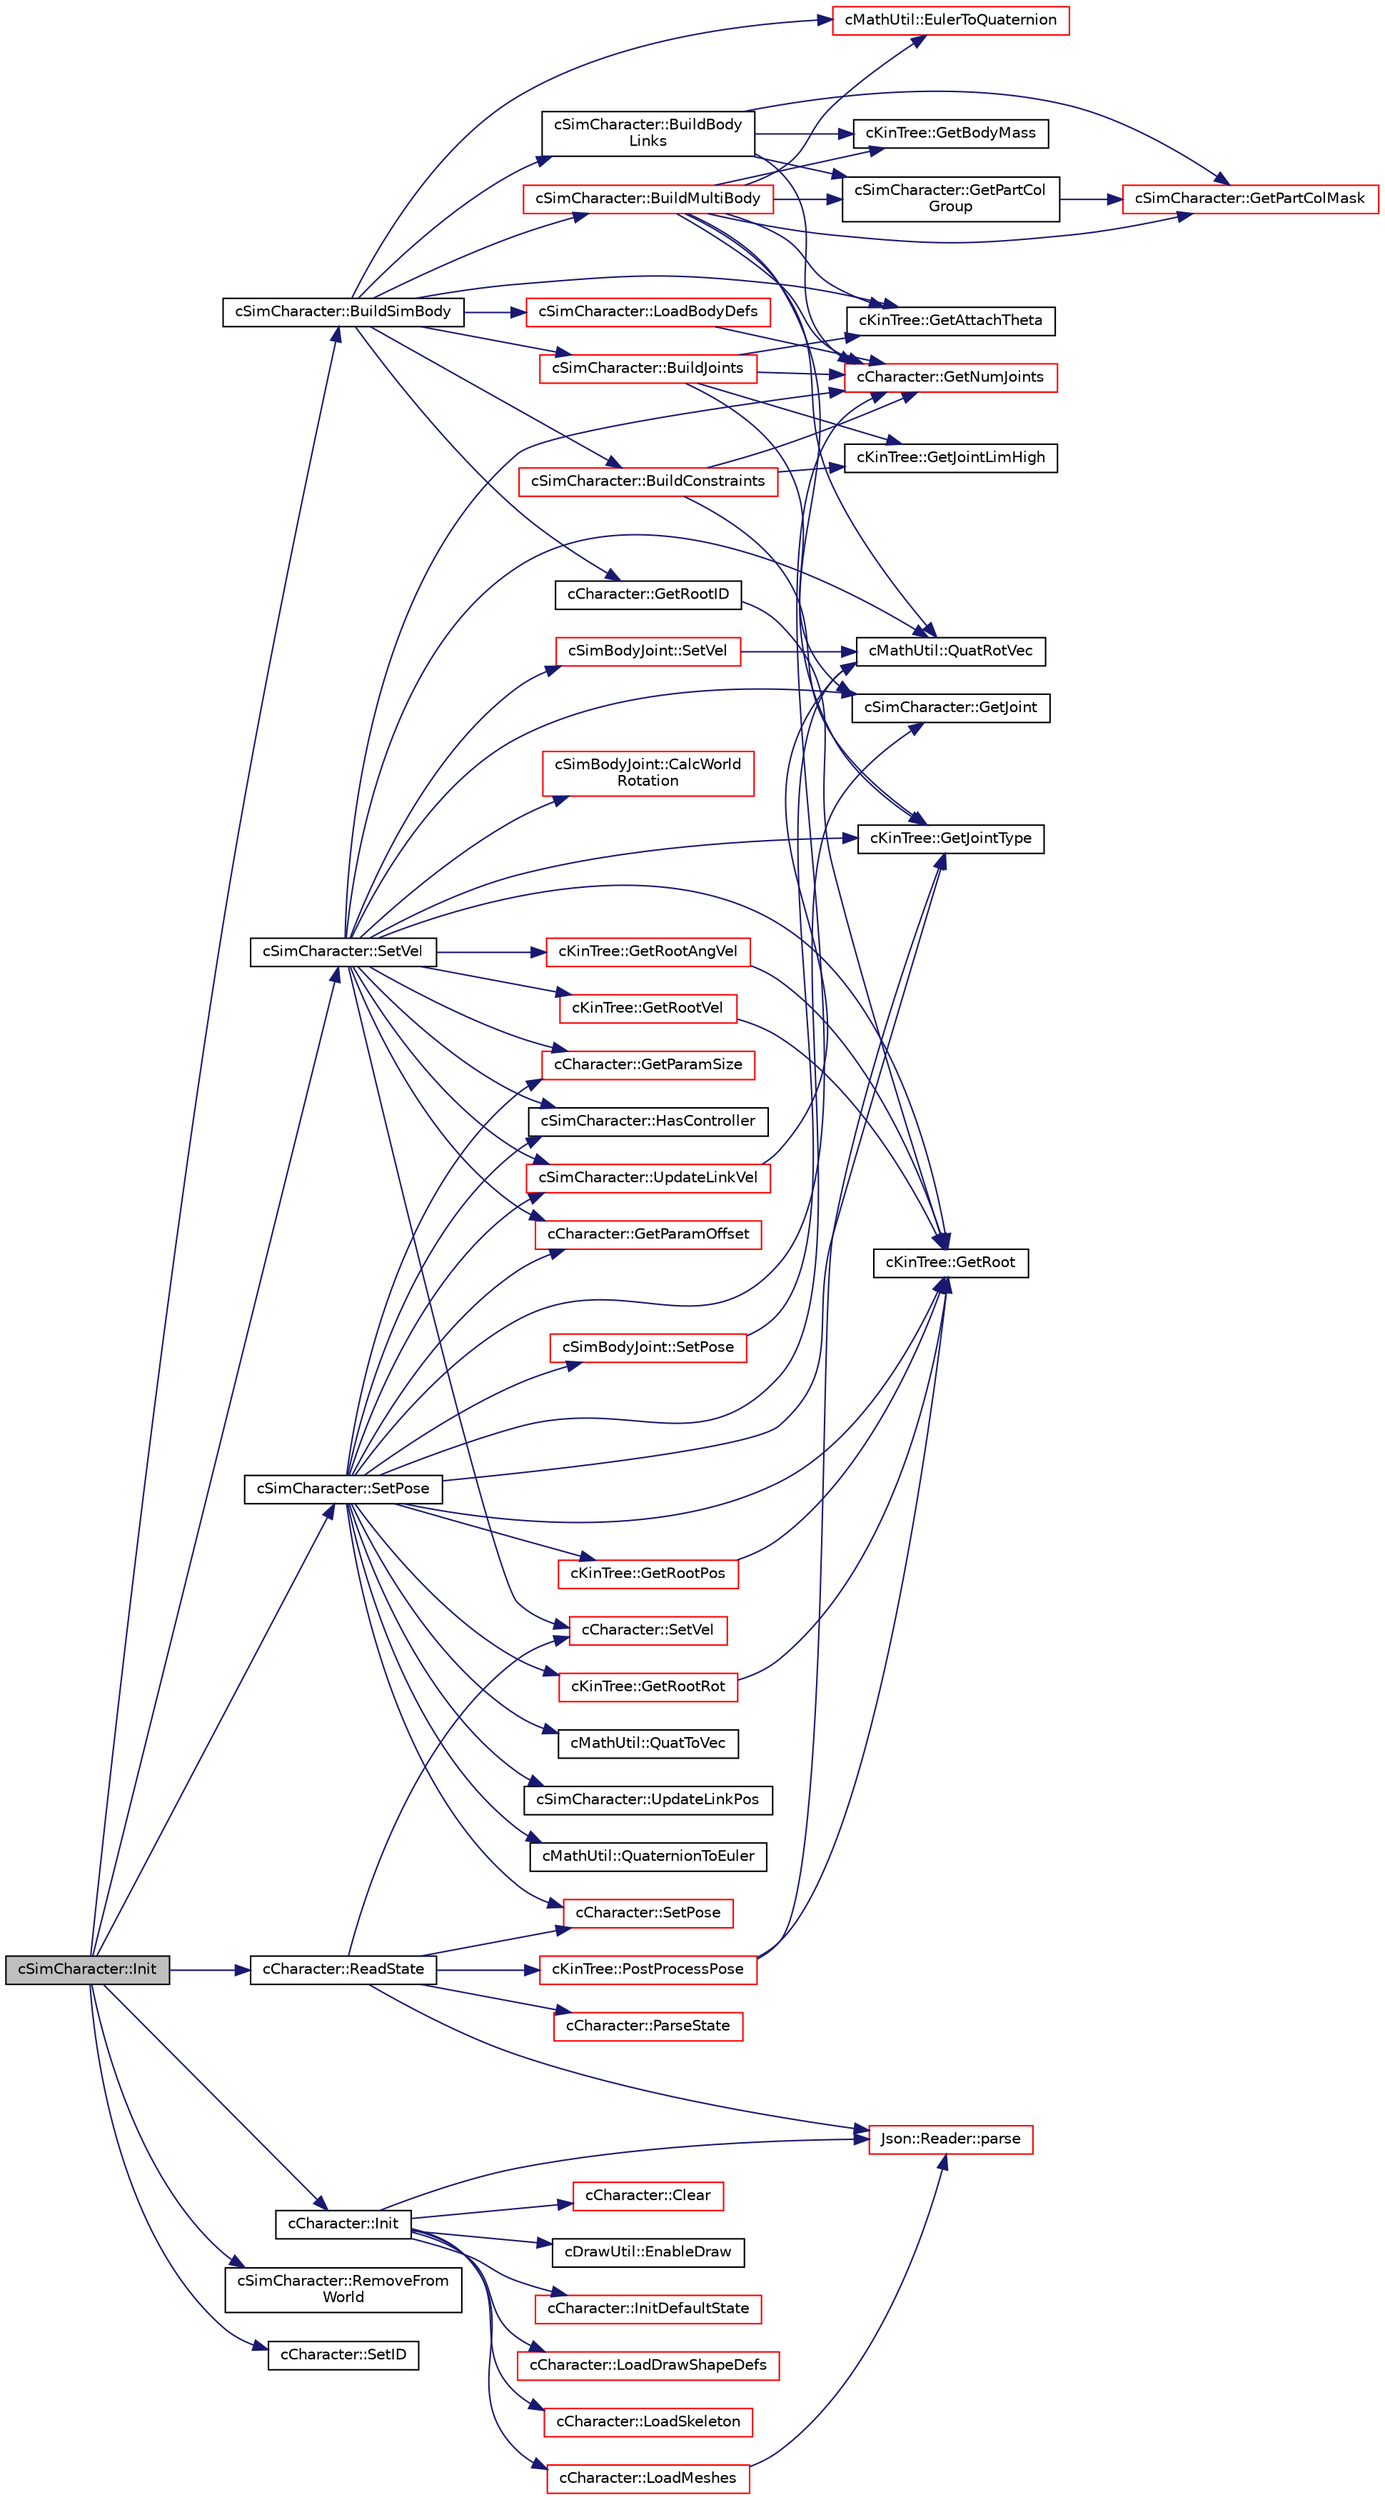 digraph "cSimCharacter::Init"
{
 // LATEX_PDF_SIZE
  edge [fontname="Helvetica",fontsize="10",labelfontname="Helvetica",labelfontsize="10"];
  node [fontname="Helvetica",fontsize="10",shape=record];
  rankdir="LR";
  Node1 [label="cSimCharacter::Init",height=0.2,width=0.4,color="black", fillcolor="grey75", style="filled", fontcolor="black",tooltip=" "];
  Node1 -> Node2 [color="midnightblue",fontsize="10",style="solid",fontname="Helvetica"];
  Node2 [label="cSimCharacter::BuildSimBody",height=0.2,width=0.4,color="black", fillcolor="white", style="filled",URL="$classc_sim_character.html#a3cca4d62a0b31a5da8268cebdd7ddc23",tooltip=" "];
  Node2 -> Node3 [color="midnightblue",fontsize="10",style="solid",fontname="Helvetica"];
  Node3 [label="cSimCharacter::BuildBody\lLinks",height=0.2,width=0.4,color="black", fillcolor="white", style="filled",URL="$classc_sim_character.html#a8cf96cfff147d946811052fa7a3a50b3",tooltip=" "];
  Node3 -> Node4 [color="midnightblue",fontsize="10",style="solid",fontname="Helvetica"];
  Node4 [label="cKinTree::GetBodyMass",height=0.2,width=0.4,color="black", fillcolor="white", style="filled",URL="$classc_kin_tree.html#aafa34863e8f83e270ec84d1e8dd4028a",tooltip=" "];
  Node3 -> Node5 [color="midnightblue",fontsize="10",style="solid",fontname="Helvetica"];
  Node5 [label="cCharacter::GetNumJoints",height=0.2,width=0.4,color="red", fillcolor="white", style="filled",URL="$classc_character.html#a0c72f03cec78cc23a9376db72f2f3e9c",tooltip=" "];
  Node3 -> Node7 [color="midnightblue",fontsize="10",style="solid",fontname="Helvetica"];
  Node7 [label="cSimCharacter::GetPartCol\lGroup",height=0.2,width=0.4,color="black", fillcolor="white", style="filled",URL="$classc_sim_character.html#a503cda68a63901a91e2d995a881146e9",tooltip=" "];
  Node7 -> Node8 [color="midnightblue",fontsize="10",style="solid",fontname="Helvetica"];
  Node8 [label="cSimCharacter::GetPartColMask",height=0.2,width=0.4,color="red", fillcolor="white", style="filled",URL="$classc_sim_character.html#ab93252738325432807813194996f0835",tooltip=" "];
  Node3 -> Node8 [color="midnightblue",fontsize="10",style="solid",fontname="Helvetica"];
  Node2 -> Node10 [color="midnightblue",fontsize="10",style="solid",fontname="Helvetica"];
  Node10 [label="cSimCharacter::BuildConstraints",height=0.2,width=0.4,color="red", fillcolor="white", style="filled",URL="$classc_sim_character.html#a07a564dac2923914e6144dedb2cef8af",tooltip=" "];
  Node10 -> Node11 [color="midnightblue",fontsize="10",style="solid",fontname="Helvetica"];
  Node11 [label="cKinTree::GetJointLimHigh",height=0.2,width=0.4,color="black", fillcolor="white", style="filled",URL="$classc_kin_tree.html#ad096140b0c85147afb307c16f2dcd054",tooltip=" "];
  Node10 -> Node13 [color="midnightblue",fontsize="10",style="solid",fontname="Helvetica"];
  Node13 [label="cKinTree::GetJointType",height=0.2,width=0.4,color="black", fillcolor="white", style="filled",URL="$classc_kin_tree.html#a891d52af51a7a1bced694634c2f70ee9",tooltip=" "];
  Node10 -> Node5 [color="midnightblue",fontsize="10",style="solid",fontname="Helvetica"];
  Node2 -> Node14 [color="midnightblue",fontsize="10",style="solid",fontname="Helvetica"];
  Node14 [label="cSimCharacter::BuildJoints",height=0.2,width=0.4,color="red", fillcolor="white", style="filled",URL="$classc_sim_character.html#ac3026fc1dac59be3aa9ac534a82b7ade",tooltip=" "];
  Node14 -> Node16 [color="midnightblue",fontsize="10",style="solid",fontname="Helvetica"];
  Node16 [label="cKinTree::GetAttachTheta",height=0.2,width=0.4,color="black", fillcolor="white", style="filled",URL="$classc_kin_tree.html#aa52afd14c24afbdca486bd83d21c7353",tooltip=" "];
  Node14 -> Node21 [color="midnightblue",fontsize="10",style="solid",fontname="Helvetica"];
  Node21 [label="cSimCharacter::GetJoint",height=0.2,width=0.4,color="black", fillcolor="white", style="filled",URL="$classc_sim_character.html#aa0a30cfb05967fad8b59dd9adfa6f23a",tooltip=" "];
  Node14 -> Node11 [color="midnightblue",fontsize="10",style="solid",fontname="Helvetica"];
  Node14 -> Node5 [color="midnightblue",fontsize="10",style="solid",fontname="Helvetica"];
  Node2 -> Node38 [color="midnightblue",fontsize="10",style="solid",fontname="Helvetica"];
  Node38 [label="cSimCharacter::BuildMultiBody",height=0.2,width=0.4,color="red", fillcolor="white", style="filled",URL="$classc_sim_character.html#a6a66eac5718b437270cc835d42e56002",tooltip=" "];
  Node38 -> Node40 [color="midnightblue",fontsize="10",style="solid",fontname="Helvetica"];
  Node40 [label="cMathUtil::EulerToQuaternion",height=0.2,width=0.4,color="red", fillcolor="white", style="filled",URL="$classc_math_util.html#af755047dfddaa55088cbf6bc2bf02327",tooltip=" "];
  Node38 -> Node16 [color="midnightblue",fontsize="10",style="solid",fontname="Helvetica"];
  Node38 -> Node4 [color="midnightblue",fontsize="10",style="solid",fontname="Helvetica"];
  Node38 -> Node13 [color="midnightblue",fontsize="10",style="solid",fontname="Helvetica"];
  Node38 -> Node5 [color="midnightblue",fontsize="10",style="solid",fontname="Helvetica"];
  Node38 -> Node7 [color="midnightblue",fontsize="10",style="solid",fontname="Helvetica"];
  Node38 -> Node8 [color="midnightblue",fontsize="10",style="solid",fontname="Helvetica"];
  Node38 -> Node49 [color="midnightblue",fontsize="10",style="solid",fontname="Helvetica"];
  Node49 [label="cMathUtil::QuatRotVec",height=0.2,width=0.4,color="black", fillcolor="white", style="filled",URL="$classc_math_util.html#a3a0496ade762f12172414c797da44402",tooltip=" "];
  Node2 -> Node40 [color="midnightblue",fontsize="10",style="solid",fontname="Helvetica"];
  Node2 -> Node16 [color="midnightblue",fontsize="10",style="solid",fontname="Helvetica"];
  Node2 -> Node45 [color="midnightblue",fontsize="10",style="solid",fontname="Helvetica"];
  Node45 [label="cCharacter::GetRootID",height=0.2,width=0.4,color="black", fillcolor="white", style="filled",URL="$classc_character.html#a07649022cce07611b977b355f14d489f",tooltip=" "];
  Node45 -> Node46 [color="midnightblue",fontsize="10",style="solid",fontname="Helvetica"];
  Node46 [label="cKinTree::GetRoot",height=0.2,width=0.4,color="black", fillcolor="white", style="filled",URL="$classc_kin_tree.html#a81b9799b03d32762ac820eb0886f369c",tooltip=" "];
  Node2 -> Node50 [color="midnightblue",fontsize="10",style="solid",fontname="Helvetica"];
  Node50 [label="cSimCharacter::LoadBodyDefs",height=0.2,width=0.4,color="red", fillcolor="white", style="filled",URL="$classc_sim_character.html#af84cbb564d21555bda24dc6549ec64af",tooltip=" "];
  Node50 -> Node5 [color="midnightblue",fontsize="10",style="solid",fontname="Helvetica"];
  Node1 -> Node67 [color="midnightblue",fontsize="10",style="solid",fontname="Helvetica"];
  Node67 [label="cCharacter::Init",height=0.2,width=0.4,color="black", fillcolor="white", style="filled",URL="$classc_character.html#a94e3699c072884e614eb79659fe4f5ae",tooltip=" "];
  Node67 -> Node68 [color="midnightblue",fontsize="10",style="solid",fontname="Helvetica"];
  Node68 [label="cCharacter::Clear",height=0.2,width=0.4,color="red", fillcolor="white", style="filled",URL="$classc_character.html#a2d926f76d5f26771bfb2c33d8b5b09a0",tooltip=" "];
  Node67 -> Node70 [color="midnightblue",fontsize="10",style="solid",fontname="Helvetica"];
  Node70 [label="cDrawUtil::EnableDraw",height=0.2,width=0.4,color="black", fillcolor="white", style="filled",URL="$classc_draw_util.html#a9c46b44c98fb736be0805296de467121",tooltip=" "];
  Node67 -> Node71 [color="midnightblue",fontsize="10",style="solid",fontname="Helvetica"];
  Node71 [label="cCharacter::InitDefaultState",height=0.2,width=0.4,color="red", fillcolor="white", style="filled",URL="$classc_character.html#a9d03c44abd7bdd3cb036adaecf02176e",tooltip=" "];
  Node67 -> Node92 [color="midnightblue",fontsize="10",style="solid",fontname="Helvetica"];
  Node92 [label="cCharacter::LoadDrawShapeDefs",height=0.2,width=0.4,color="red", fillcolor="white", style="filled",URL="$classc_character.html#ad3130da4863c1db72fab3360eeeb7aa9",tooltip=" "];
  Node67 -> Node96 [color="midnightblue",fontsize="10",style="solid",fontname="Helvetica"];
  Node96 [label="cCharacter::LoadMeshes",height=0.2,width=0.4,color="red", fillcolor="white", style="filled",URL="$classc_character.html#a87a7bc47dfe79e5890276319c9a51cb5",tooltip=" "];
  Node96 -> Node55 [color="midnightblue",fontsize="10",style="solid",fontname="Helvetica"];
  Node55 [label="Json::Reader::parse",height=0.2,width=0.4,color="red", fillcolor="white", style="filled",URL="$class_json_1_1_reader.html#af1da6c976ad1e96c742804c3853eef94",tooltip="Read a Value from a JSON document."];
  Node67 -> Node100 [color="midnightblue",fontsize="10",style="solid",fontname="Helvetica"];
  Node100 [label="cCharacter::LoadSkeleton",height=0.2,width=0.4,color="red", fillcolor="white", style="filled",URL="$classc_character.html#a81d3dcc0923d44bdfa4e829302031f61",tooltip=" "];
  Node67 -> Node55 [color="midnightblue",fontsize="10",style="solid",fontname="Helvetica"];
  Node1 -> Node107 [color="midnightblue",fontsize="10",style="solid",fontname="Helvetica"];
  Node107 [label="cCharacter::ReadState",height=0.2,width=0.4,color="black", fillcolor="white", style="filled",URL="$classc_character.html#af0d9a80d3f94438247f93c7ac9a5b0bb",tooltip=" "];
  Node107 -> Node55 [color="midnightblue",fontsize="10",style="solid",fontname="Helvetica"];
  Node107 -> Node108 [color="midnightblue",fontsize="10",style="solid",fontname="Helvetica"];
  Node108 [label="cCharacter::ParseState",height=0.2,width=0.4,color="red", fillcolor="white", style="filled",URL="$classc_character.html#a5f1937601607763914251e20311afc03",tooltip=" "];
  Node107 -> Node111 [color="midnightblue",fontsize="10",style="solid",fontname="Helvetica"];
  Node111 [label="cKinTree::PostProcessPose",height=0.2,width=0.4,color="red", fillcolor="white", style="filled",URL="$classc_kin_tree.html#a5c432a278fae28a5a27cf5285deb57b7",tooltip=" "];
  Node111 -> Node13 [color="midnightblue",fontsize="10",style="solid",fontname="Helvetica"];
  Node111 -> Node46 [color="midnightblue",fontsize="10",style="solid",fontname="Helvetica"];
  Node107 -> Node112 [color="midnightblue",fontsize="10",style="solid",fontname="Helvetica"];
  Node112 [label="cCharacter::SetPose",height=0.2,width=0.4,color="red", fillcolor="white", style="filled",URL="$classc_character.html#a9bf4292e356a20cad67949e961244cab",tooltip=" "];
  Node107 -> Node113 [color="midnightblue",fontsize="10",style="solid",fontname="Helvetica"];
  Node113 [label="cCharacter::SetVel",height=0.2,width=0.4,color="red", fillcolor="white", style="filled",URL="$classc_character.html#ade58ddd1eaf1dae9f230a595e5a5cccc",tooltip=" "];
  Node1 -> Node114 [color="midnightblue",fontsize="10",style="solid",fontname="Helvetica"];
  Node114 [label="cSimCharacter::RemoveFrom\lWorld",height=0.2,width=0.4,color="black", fillcolor="white", style="filled",URL="$classc_sim_character.html#a9c9e4d8cb1811b175d0ac0407da7139b",tooltip=" "];
  Node1 -> Node115 [color="midnightblue",fontsize="10",style="solid",fontname="Helvetica"];
  Node115 [label="cCharacter::SetID",height=0.2,width=0.4,color="black", fillcolor="white", style="filled",URL="$classc_character.html#a32285a13c175c74db59ee2d6352a93f3",tooltip=" "];
  Node1 -> Node116 [color="midnightblue",fontsize="10",style="solid",fontname="Helvetica"];
  Node116 [label="cSimCharacter::SetPose",height=0.2,width=0.4,color="black", fillcolor="white", style="filled",URL="$classc_sim_character.html#af90f9cd7b45cb9f6ea3635bfa562675d",tooltip=" "];
  Node116 -> Node21 [color="midnightblue",fontsize="10",style="solid",fontname="Helvetica"];
  Node116 -> Node13 [color="midnightblue",fontsize="10",style="solid",fontname="Helvetica"];
  Node116 -> Node5 [color="midnightblue",fontsize="10",style="solid",fontname="Helvetica"];
  Node116 -> Node117 [color="midnightblue",fontsize="10",style="solid",fontname="Helvetica"];
  Node117 [label="cCharacter::GetParamOffset",height=0.2,width=0.4,color="red", fillcolor="white", style="filled",URL="$classc_character.html#a35607d7b28def062e62358ba1b1d4dcc",tooltip=" "];
  Node116 -> Node118 [color="midnightblue",fontsize="10",style="solid",fontname="Helvetica"];
  Node118 [label="cCharacter::GetParamSize",height=0.2,width=0.4,color="red", fillcolor="white", style="filled",URL="$classc_character.html#af612e6c951b84e172a802824390f37c4",tooltip=" "];
  Node116 -> Node46 [color="midnightblue",fontsize="10",style="solid",fontname="Helvetica"];
  Node116 -> Node119 [color="midnightblue",fontsize="10",style="solid",fontname="Helvetica"];
  Node119 [label="cKinTree::GetRootPos",height=0.2,width=0.4,color="red", fillcolor="white", style="filled",URL="$classc_kin_tree.html#af64ed1799d144a87342b473fdc46ec73",tooltip=" "];
  Node119 -> Node46 [color="midnightblue",fontsize="10",style="solid",fontname="Helvetica"];
  Node116 -> Node120 [color="midnightblue",fontsize="10",style="solid",fontname="Helvetica"];
  Node120 [label="cKinTree::GetRootRot",height=0.2,width=0.4,color="red", fillcolor="white", style="filled",URL="$classc_kin_tree.html#a2a021db5d70df4fc749693908b4673ae",tooltip=" "];
  Node120 -> Node46 [color="midnightblue",fontsize="10",style="solid",fontname="Helvetica"];
  Node116 -> Node122 [color="midnightblue",fontsize="10",style="solid",fontname="Helvetica"];
  Node122 [label="cSimCharacter::HasController",height=0.2,width=0.4,color="black", fillcolor="white", style="filled",URL="$classc_sim_character.html#a4508e026f28688cf704945dfe51050ce",tooltip=" "];
  Node116 -> Node123 [color="midnightblue",fontsize="10",style="solid",fontname="Helvetica"];
  Node123 [label="cMathUtil::QuaternionToEuler",height=0.2,width=0.4,color="black", fillcolor="white", style="filled",URL="$classc_math_util.html#a22700cff2876781e935a9111ff6b04e2",tooltip=" "];
  Node116 -> Node124 [color="midnightblue",fontsize="10",style="solid",fontname="Helvetica"];
  Node124 [label="cMathUtil::QuatToVec",height=0.2,width=0.4,color="black", fillcolor="white", style="filled",URL="$classc_math_util.html#a703bd693dac0d20b433690577d9a8dcc",tooltip=" "];
  Node116 -> Node112 [color="midnightblue",fontsize="10",style="solid",fontname="Helvetica"];
  Node116 -> Node125 [color="midnightblue",fontsize="10",style="solid",fontname="Helvetica"];
  Node125 [label="cSimBodyJoint::SetPose",height=0.2,width=0.4,color="red", fillcolor="white", style="filled",URL="$classc_sim_body_joint.html#acfb0de6b1d89406ba992688c1f788a1e",tooltip=" "];
  Node125 -> Node49 [color="midnightblue",fontsize="10",style="solid",fontname="Helvetica"];
  Node116 -> Node127 [color="midnightblue",fontsize="10",style="solid",fontname="Helvetica"];
  Node127 [label="cSimCharacter::UpdateLinkPos",height=0.2,width=0.4,color="black", fillcolor="white", style="filled",URL="$classc_sim_character.html#a4c8b34da07a4d5e09f836ba559c057ba",tooltip=" "];
  Node116 -> Node128 [color="midnightblue",fontsize="10",style="solid",fontname="Helvetica"];
  Node128 [label="cSimCharacter::UpdateLinkVel",height=0.2,width=0.4,color="red", fillcolor="white", style="filled",URL="$classc_sim_character.html#a6b921ea095db8fe0fae7c3e183946117",tooltip=" "];
  Node128 -> Node49 [color="midnightblue",fontsize="10",style="solid",fontname="Helvetica"];
  Node1 -> Node135 [color="midnightblue",fontsize="10",style="solid",fontname="Helvetica"];
  Node135 [label="cSimCharacter::SetVel",height=0.2,width=0.4,color="black", fillcolor="white", style="filled",URL="$classc_sim_character.html#aa542e4d6411dd1e9499cf52ae19a28a5",tooltip=" "];
  Node135 -> Node136 [color="midnightblue",fontsize="10",style="solid",fontname="Helvetica"];
  Node136 [label="cSimBodyJoint::CalcWorld\lRotation",height=0.2,width=0.4,color="red", fillcolor="white", style="filled",URL="$classc_sim_body_joint.html#a11a7990aaac57fc7dd13bdf9aff4784f",tooltip=" "];
  Node135 -> Node21 [color="midnightblue",fontsize="10",style="solid",fontname="Helvetica"];
  Node135 -> Node13 [color="midnightblue",fontsize="10",style="solid",fontname="Helvetica"];
  Node135 -> Node5 [color="midnightblue",fontsize="10",style="solid",fontname="Helvetica"];
  Node135 -> Node117 [color="midnightblue",fontsize="10",style="solid",fontname="Helvetica"];
  Node135 -> Node118 [color="midnightblue",fontsize="10",style="solid",fontname="Helvetica"];
  Node135 -> Node46 [color="midnightblue",fontsize="10",style="solid",fontname="Helvetica"];
  Node135 -> Node141 [color="midnightblue",fontsize="10",style="solid",fontname="Helvetica"];
  Node141 [label="cKinTree::GetRootAngVel",height=0.2,width=0.4,color="red", fillcolor="white", style="filled",URL="$classc_kin_tree.html#a04a74d6d511c07ca58f3da6df551d553",tooltip=" "];
  Node141 -> Node46 [color="midnightblue",fontsize="10",style="solid",fontname="Helvetica"];
  Node135 -> Node142 [color="midnightblue",fontsize="10",style="solid",fontname="Helvetica"];
  Node142 [label="cKinTree::GetRootVel",height=0.2,width=0.4,color="red", fillcolor="white", style="filled",URL="$classc_kin_tree.html#a4972e9b0403bb16838f8038562925ba2",tooltip=" "];
  Node142 -> Node46 [color="midnightblue",fontsize="10",style="solid",fontname="Helvetica"];
  Node135 -> Node122 [color="midnightblue",fontsize="10",style="solid",fontname="Helvetica"];
  Node135 -> Node49 [color="midnightblue",fontsize="10",style="solid",fontname="Helvetica"];
  Node135 -> Node113 [color="midnightblue",fontsize="10",style="solid",fontname="Helvetica"];
  Node135 -> Node143 [color="midnightblue",fontsize="10",style="solid",fontname="Helvetica"];
  Node143 [label="cSimBodyJoint::SetVel",height=0.2,width=0.4,color="red", fillcolor="white", style="filled",URL="$classc_sim_body_joint.html#a2f85e1505798b43d7406a75b93efd38c",tooltip=" "];
  Node143 -> Node49 [color="midnightblue",fontsize="10",style="solid",fontname="Helvetica"];
  Node135 -> Node128 [color="midnightblue",fontsize="10",style="solid",fontname="Helvetica"];
}
